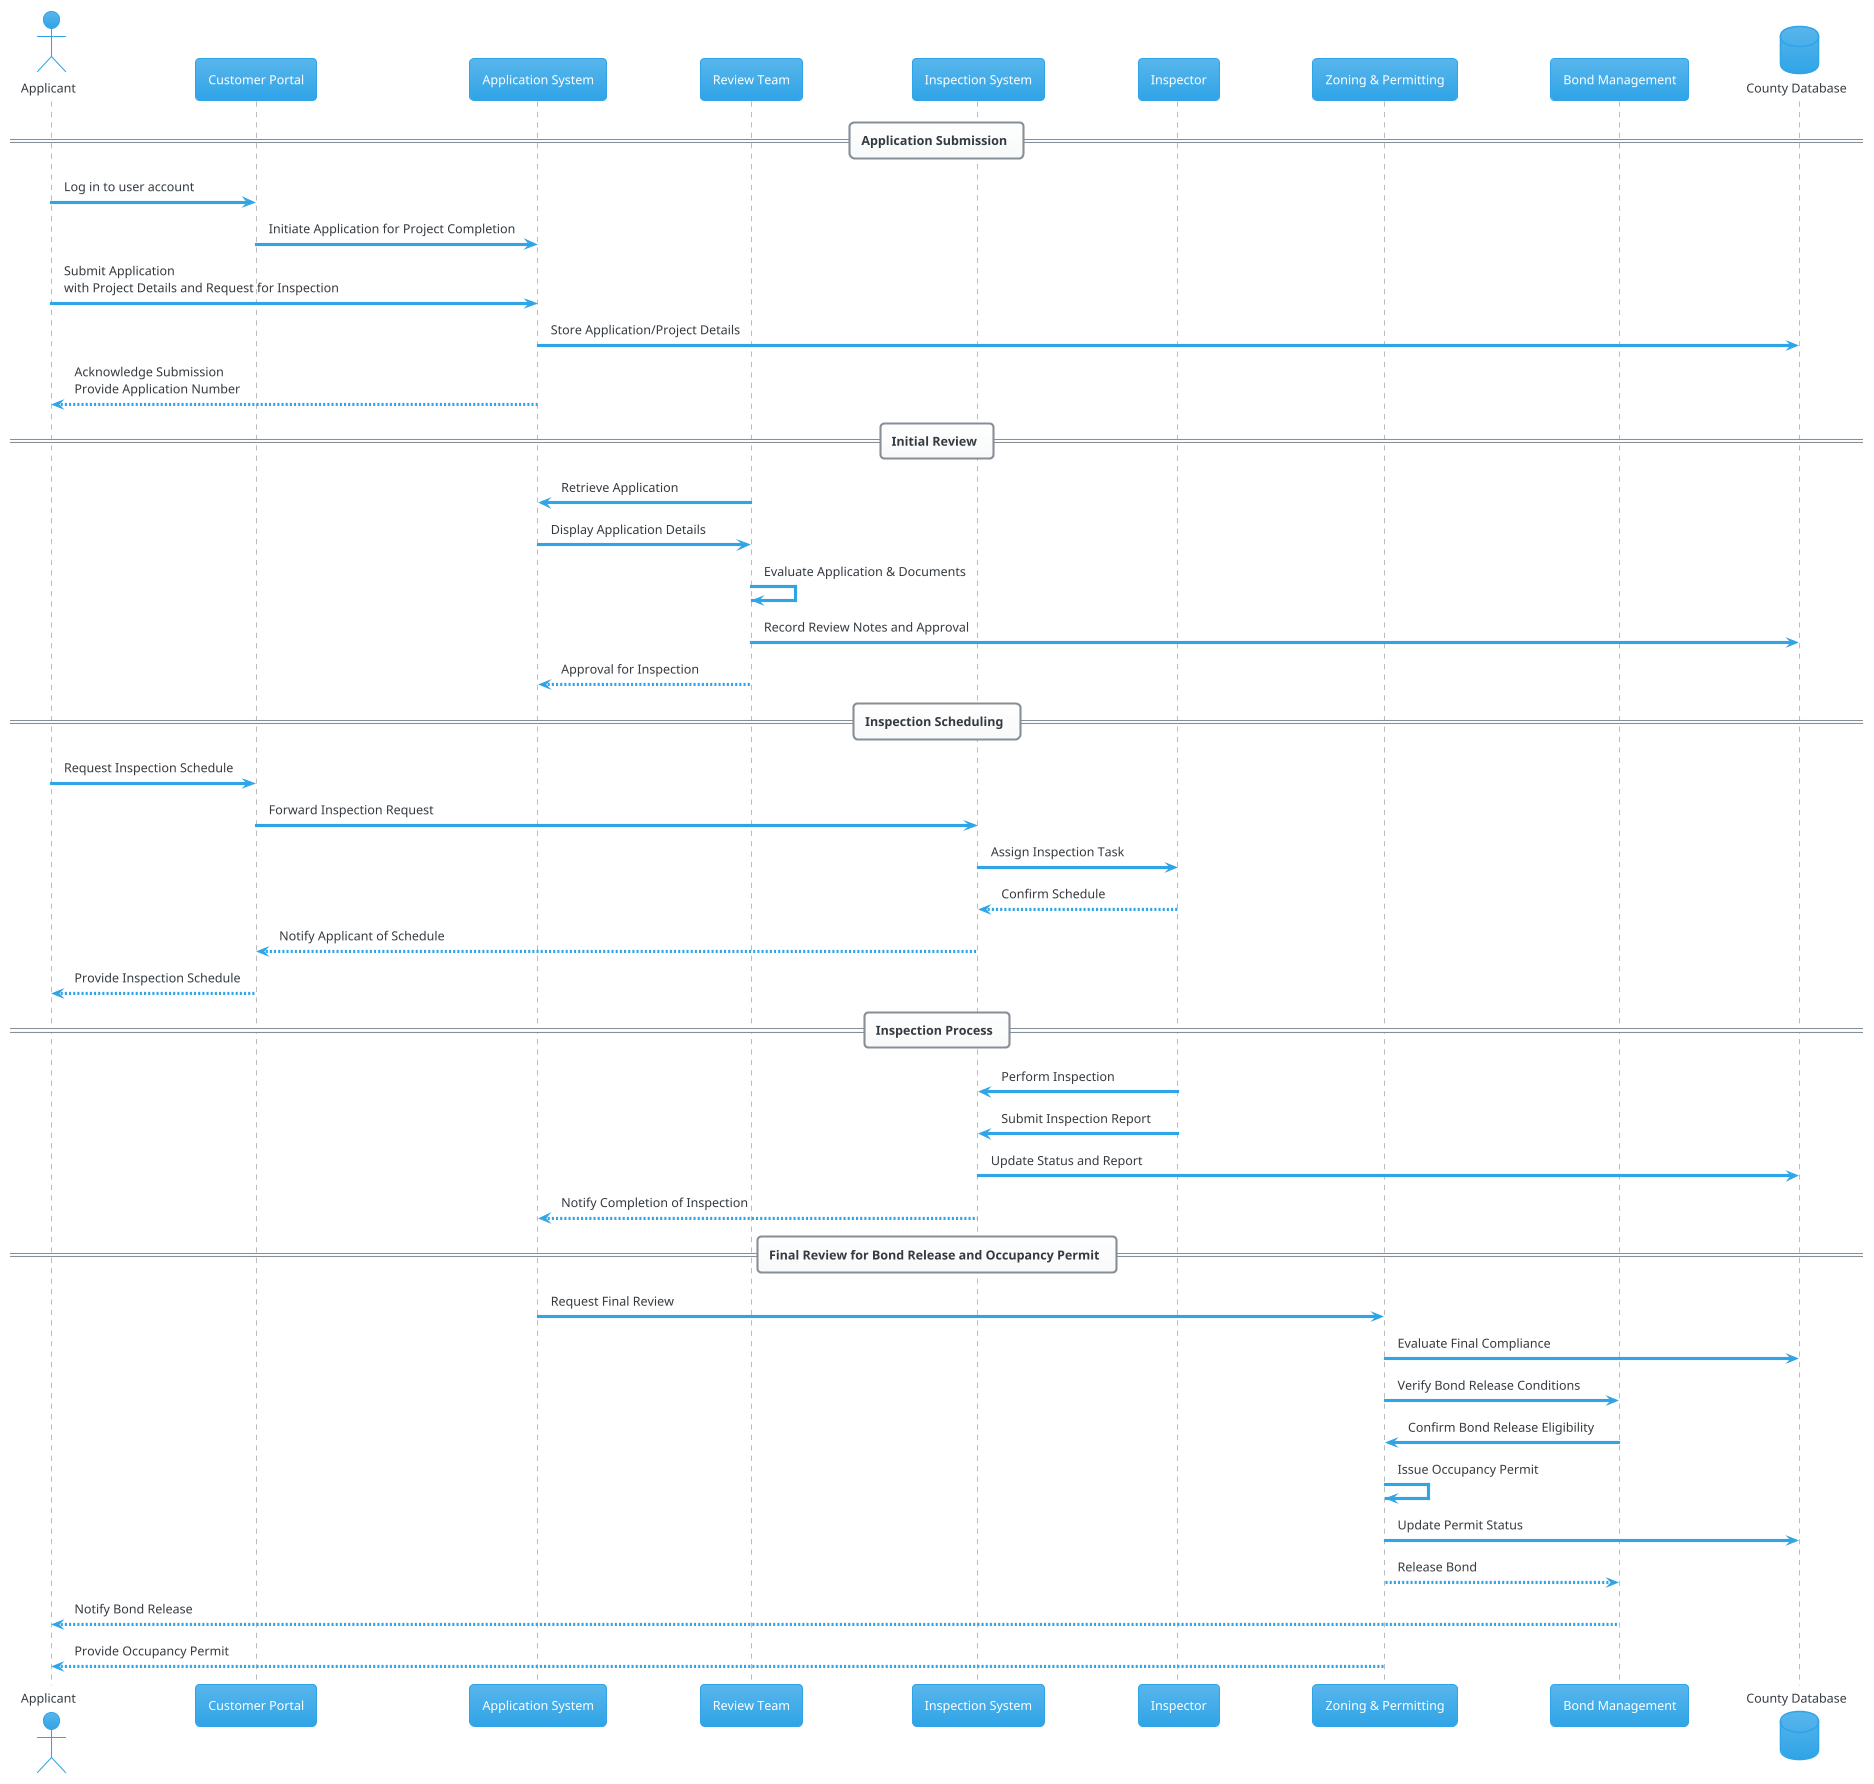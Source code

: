 @startuml
!theme cerulean

actor Applicant
participant "Customer Portal" as Portal
participant "Application System" as AppSystem
participant "Review Team" as ReviewTeam
participant "Inspection System" as InspectionSystem
participant "Inspector" as Inspector
participant "Zoning & Permitting" as ZoningPermitting
participant "Bond Management" as BondManagement
database "County Database" as Database

== Application Submission ==
Applicant -> Portal: Log in to user account
Portal -> AppSystem: Initiate Application for Project Completion
Applicant -> AppSystem: Submit Application\nwith Project Details and Request for Inspection
AppSystem -> Database: Store Application/Project Details
AppSystem --> Applicant: Acknowledge Submission\nProvide Application Number

== Initial Review ==
ReviewTeam -> AppSystem: Retrieve Application
AppSystem -> ReviewTeam: Display Application Details
ReviewTeam -> ReviewTeam: Evaluate Application & Documents
ReviewTeam -> Database: Record Review Notes and Approval
ReviewTeam --> AppSystem: Approval for Inspection

== Inspection Scheduling ==
Applicant -> Portal: Request Inspection Schedule
Portal -> InspectionSystem: Forward Inspection Request
InspectionSystem -> Inspector: Assign Inspection Task
Inspector --> InspectionSystem: Confirm Schedule
InspectionSystem --> Portal: Notify Applicant of Schedule
Portal --> Applicant: Provide Inspection Schedule

== Inspection Process ==
Inspector -> InspectionSystem: Perform Inspection
Inspector -> InspectionSystem: Submit Inspection Report
InspectionSystem -> Database: Update Status and Report
InspectionSystem --> AppSystem: Notify Completion of Inspection

== Final Review for Bond Release and Occupancy Permit ==
AppSystem -> ZoningPermitting: Request Final Review
ZoningPermitting -> Database: Evaluate Final Compliance
ZoningPermitting -> BondManagement: Verify Bond Release Conditions
BondManagement -> ZoningPermitting: Confirm Bond Release Eligibility
ZoningPermitting -> ZoningPermitting: Issue Occupancy Permit
ZoningPermitting -> Database: Update Permit Status
ZoningPermitting --> BondManagement: Release Bond
BondManagement --> Applicant: Notify Bond Release
ZoningPermitting --> Applicant: Provide Occupancy Permit

@enduml